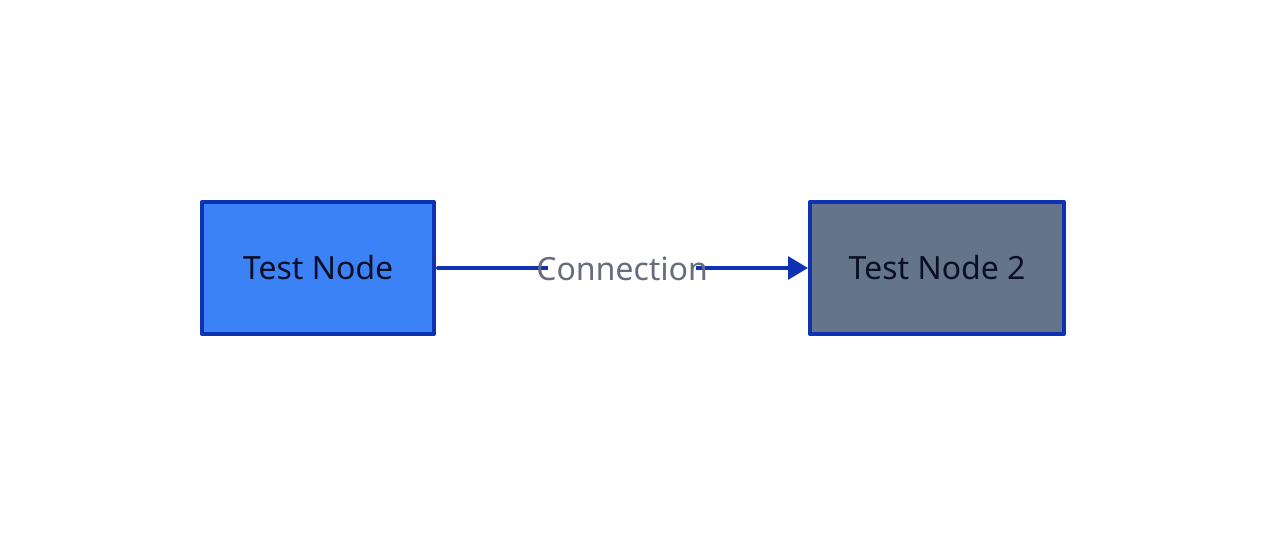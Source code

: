 direction: right

test: "Test Node" { style.fill: "#3B82F6" }
test2: "Test Node 2" { style.fill: "#64748B" }

test -> test2: "Connection"
